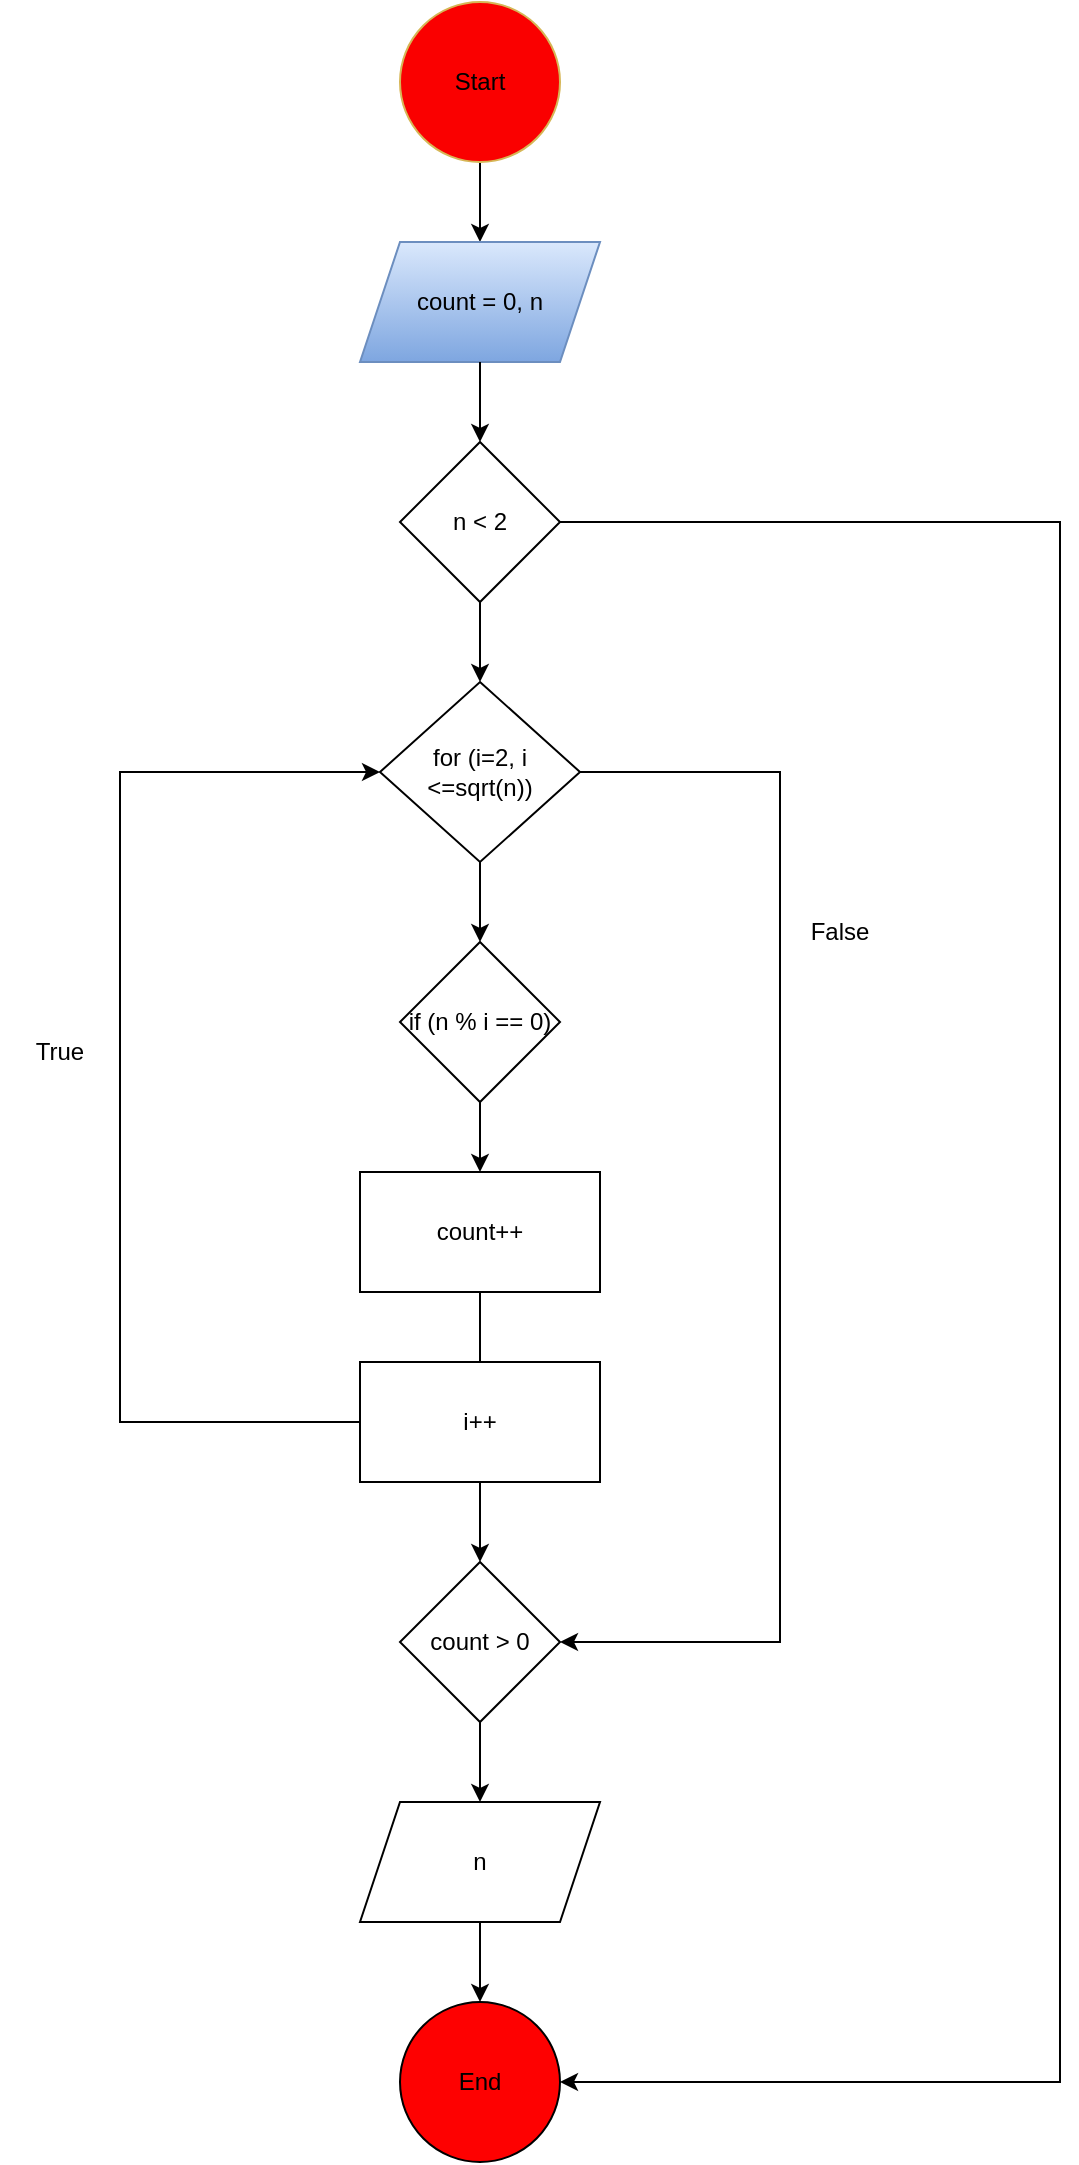 <mxfile version="25.0.3">
  <diagram id="eD19Ripziv58Wc3n_SN-" name="Trang-1">
    <mxGraphModel dx="1050" dy="557" grid="1" gridSize="10" guides="1" tooltips="1" connect="1" arrows="1" fold="1" page="1" pageScale="1" pageWidth="827" pageHeight="1169" math="0" shadow="0">
      <root>
        <mxCell id="0" />
        <mxCell id="1" parent="0" />
        <mxCell id="efFWzHgV2TAKS4km1B-Z-10" style="edgeStyle=orthogonalEdgeStyle;rounded=0;orthogonalLoop=1;jettySize=auto;html=1;exitX=0.5;exitY=1;exitDx=0;exitDy=0;" parent="1" source="eqOLN0rUVSn0SrnB4fHh-1" target="eqOLN0rUVSn0SrnB4fHh-3" edge="1">
          <mxGeometry relative="1" as="geometry" />
        </mxCell>
        <mxCell id="eqOLN0rUVSn0SrnB4fHh-1" value="Start" style="ellipse;whiteSpace=wrap;html=1;aspect=fixed;fillColor=#fa0000;strokeColor=#d6b656;" parent="1" vertex="1">
          <mxGeometry x="350" width="80" height="80" as="geometry" />
        </mxCell>
        <mxCell id="eqOLN0rUVSn0SrnB4fHh-2" value="End" style="ellipse;whiteSpace=wrap;html=1;aspect=fixed;fillColor=#fe0101;" parent="1" vertex="1">
          <mxGeometry x="350" y="1000" width="80" height="80" as="geometry" />
        </mxCell>
        <mxCell id="efFWzHgV2TAKS4km1B-Z-11" style="edgeStyle=orthogonalEdgeStyle;rounded=0;orthogonalLoop=1;jettySize=auto;html=1;exitX=0.5;exitY=1;exitDx=0;exitDy=0;entryX=0.5;entryY=0;entryDx=0;entryDy=0;" parent="1" source="efFWzHgV2TAKS4km1B-Z-19" target="efFWzHgV2TAKS4km1B-Z-1" edge="1">
          <mxGeometry relative="1" as="geometry" />
        </mxCell>
        <mxCell id="eqOLN0rUVSn0SrnB4fHh-3" value="count = 0, n" style="shape=parallelogram;perimeter=parallelogramPerimeter;whiteSpace=wrap;html=1;fixedSize=1;fillColor=#dae8fc;strokeColor=#6c8ebf;gradientColor=#7ea6e0;" parent="1" vertex="1">
          <mxGeometry x="330" y="120" width="120" height="60" as="geometry" />
        </mxCell>
        <mxCell id="efFWzHgV2TAKS4km1B-Z-13" style="edgeStyle=orthogonalEdgeStyle;rounded=0;orthogonalLoop=1;jettySize=auto;html=1;exitX=0.5;exitY=1;exitDx=0;exitDy=0;" parent="1" source="efFWzHgV2TAKS4km1B-Z-1" target="efFWzHgV2TAKS4km1B-Z-2" edge="1">
          <mxGeometry relative="1" as="geometry" />
        </mxCell>
        <mxCell id="efFWzHgV2TAKS4km1B-Z-40" style="edgeStyle=orthogonalEdgeStyle;rounded=0;orthogonalLoop=1;jettySize=auto;html=1;exitX=1;exitY=0.5;exitDx=0;exitDy=0;entryX=1;entryY=0.5;entryDx=0;entryDy=0;" parent="1" source="efFWzHgV2TAKS4km1B-Z-1" target="efFWzHgV2TAKS4km1B-Z-4" edge="1">
          <mxGeometry relative="1" as="geometry">
            <Array as="points">
              <mxPoint x="540" y="385" />
              <mxPoint x="540" y="820" />
            </Array>
          </mxGeometry>
        </mxCell>
        <mxCell id="efFWzHgV2TAKS4km1B-Z-1" value="for (i=2, i &amp;lt;=sqrt(n))" style="rhombus;whiteSpace=wrap;html=1;" parent="1" vertex="1">
          <mxGeometry x="340" y="340" width="100" height="90" as="geometry" />
        </mxCell>
        <mxCell id="efFWzHgV2TAKS4km1B-Z-14" style="edgeStyle=orthogonalEdgeStyle;rounded=0;orthogonalLoop=1;jettySize=auto;html=1;exitX=0.5;exitY=1;exitDx=0;exitDy=0;entryX=0.5;entryY=0;entryDx=0;entryDy=0;" parent="1" source="efFWzHgV2TAKS4km1B-Z-2" target="efFWzHgV2TAKS4km1B-Z-3" edge="1">
          <mxGeometry relative="1" as="geometry" />
        </mxCell>
        <mxCell id="efFWzHgV2TAKS4km1B-Z-2" value="if (n % i == 0)" style="rhombus;whiteSpace=wrap;html=1;" parent="1" vertex="1">
          <mxGeometry x="350" y="470" width="80" height="80" as="geometry" />
        </mxCell>
        <mxCell id="efFWzHgV2TAKS4km1B-Z-17" style="edgeStyle=orthogonalEdgeStyle;rounded=0;orthogonalLoop=1;jettySize=auto;html=1;exitX=0.5;exitY=1;exitDx=0;exitDy=0;" parent="1" source="efFWzHgV2TAKS4km1B-Z-3" target="efFWzHgV2TAKS4km1B-Z-4" edge="1">
          <mxGeometry relative="1" as="geometry" />
        </mxCell>
        <mxCell id="efFWzHgV2TAKS4km1B-Z-3" value="count++" style="rounded=0;whiteSpace=wrap;html=1;" parent="1" vertex="1">
          <mxGeometry x="330" y="585" width="120" height="60" as="geometry" />
        </mxCell>
        <mxCell id="efFWzHgV2TAKS4km1B-Z-24" style="edgeStyle=orthogonalEdgeStyle;rounded=0;orthogonalLoop=1;jettySize=auto;html=1;exitX=0.5;exitY=1;exitDx=0;exitDy=0;entryX=0.5;entryY=0;entryDx=0;entryDy=0;" parent="1" source="efFWzHgV2TAKS4km1B-Z-4" target="efFWzHgV2TAKS4km1B-Z-23" edge="1">
          <mxGeometry relative="1" as="geometry" />
        </mxCell>
        <mxCell id="efFWzHgV2TAKS4km1B-Z-4" value="count &amp;gt; 0" style="rhombus;whiteSpace=wrap;html=1;" parent="1" vertex="1">
          <mxGeometry x="350" y="780" width="80" height="80" as="geometry" />
        </mxCell>
        <mxCell id="efFWzHgV2TAKS4km1B-Z-20" value="" style="edgeStyle=orthogonalEdgeStyle;rounded=0;orthogonalLoop=1;jettySize=auto;html=1;exitX=0.5;exitY=1;exitDx=0;exitDy=0;entryX=0.5;entryY=0;entryDx=0;entryDy=0;" parent="1" source="eqOLN0rUVSn0SrnB4fHh-3" target="efFWzHgV2TAKS4km1B-Z-19" edge="1">
          <mxGeometry relative="1" as="geometry">
            <mxPoint x="390" y="180" as="sourcePoint" />
            <mxPoint x="410" y="410" as="targetPoint" />
          </mxGeometry>
        </mxCell>
        <mxCell id="efFWzHgV2TAKS4km1B-Z-39" style="edgeStyle=orthogonalEdgeStyle;rounded=0;orthogonalLoop=1;jettySize=auto;html=1;exitX=1;exitY=0.5;exitDx=0;exitDy=0;entryX=1;entryY=0.5;entryDx=0;entryDy=0;" parent="1" source="efFWzHgV2TAKS4km1B-Z-19" target="eqOLN0rUVSn0SrnB4fHh-2" edge="1">
          <mxGeometry relative="1" as="geometry">
            <mxPoint x="500" y="1020" as="targetPoint" />
            <Array as="points">
              <mxPoint x="680" y="260" />
              <mxPoint x="680" y="1040" />
            </Array>
          </mxGeometry>
        </mxCell>
        <mxCell id="efFWzHgV2TAKS4km1B-Z-19" value="n &amp;lt; 2" style="rhombus;whiteSpace=wrap;html=1;" parent="1" vertex="1">
          <mxGeometry x="350" y="220" width="80" height="80" as="geometry" />
        </mxCell>
        <mxCell id="efFWzHgV2TAKS4km1B-Z-25" style="edgeStyle=orthogonalEdgeStyle;rounded=0;orthogonalLoop=1;jettySize=auto;html=1;exitX=0.5;exitY=1;exitDx=0;exitDy=0;entryX=0.5;entryY=0;entryDx=0;entryDy=0;" parent="1" source="efFWzHgV2TAKS4km1B-Z-23" target="eqOLN0rUVSn0SrnB4fHh-2" edge="1">
          <mxGeometry relative="1" as="geometry" />
        </mxCell>
        <mxCell id="efFWzHgV2TAKS4km1B-Z-23" value="n" style="shape=parallelogram;perimeter=parallelogramPerimeter;whiteSpace=wrap;html=1;fixedSize=1;" parent="1" vertex="1">
          <mxGeometry x="330" y="900" width="120" height="60" as="geometry" />
        </mxCell>
        <mxCell id="efFWzHgV2TAKS4km1B-Z-36" style="edgeStyle=orthogonalEdgeStyle;rounded=0;orthogonalLoop=1;jettySize=auto;html=1;exitX=0;exitY=0.5;exitDx=0;exitDy=0;entryX=0;entryY=0.5;entryDx=0;entryDy=0;" parent="1" source="efFWzHgV2TAKS4km1B-Z-29" target="efFWzHgV2TAKS4km1B-Z-1" edge="1">
          <mxGeometry relative="1" as="geometry">
            <Array as="points">
              <mxPoint x="210" y="710" />
              <mxPoint x="210" y="385" />
            </Array>
          </mxGeometry>
        </mxCell>
        <mxCell id="efFWzHgV2TAKS4km1B-Z-29" value="i++" style="rounded=0;whiteSpace=wrap;html=1;" parent="1" vertex="1">
          <mxGeometry x="330" y="680" width="120" height="60" as="geometry" />
        </mxCell>
        <mxCell id="efFWzHgV2TAKS4km1B-Z-37" value="True" style="text;html=1;align=center;verticalAlign=middle;whiteSpace=wrap;rounded=0;" parent="1" vertex="1">
          <mxGeometry x="150" y="510" width="60" height="30" as="geometry" />
        </mxCell>
        <mxCell id="efFWzHgV2TAKS4km1B-Z-41" value="False" style="text;html=1;align=center;verticalAlign=middle;whiteSpace=wrap;rounded=0;" parent="1" vertex="1">
          <mxGeometry x="540" y="450" width="60" height="30" as="geometry" />
        </mxCell>
      </root>
    </mxGraphModel>
  </diagram>
</mxfile>
